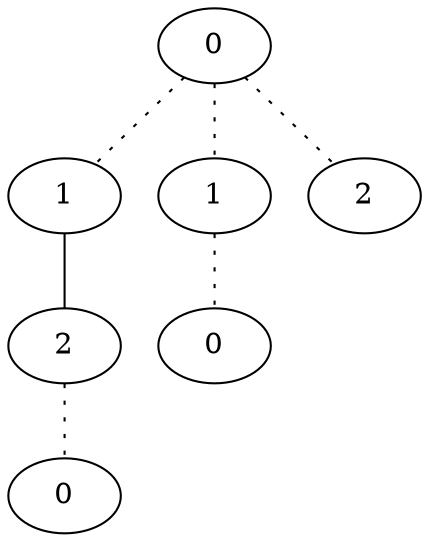 graph {
a0[label=0];
a1[label=1];
a2[label=2];
a3[label=0];
a4[label=1];
a5[label=0];
a6[label=2];
a0 -- a1 [style=dotted];
a0 -- a4 [style=dotted];
a0 -- a6 [style=dotted];
a1 -- a2;
a2 -- a3 [style=dotted];
a4 -- a5 [style=dotted];
}

